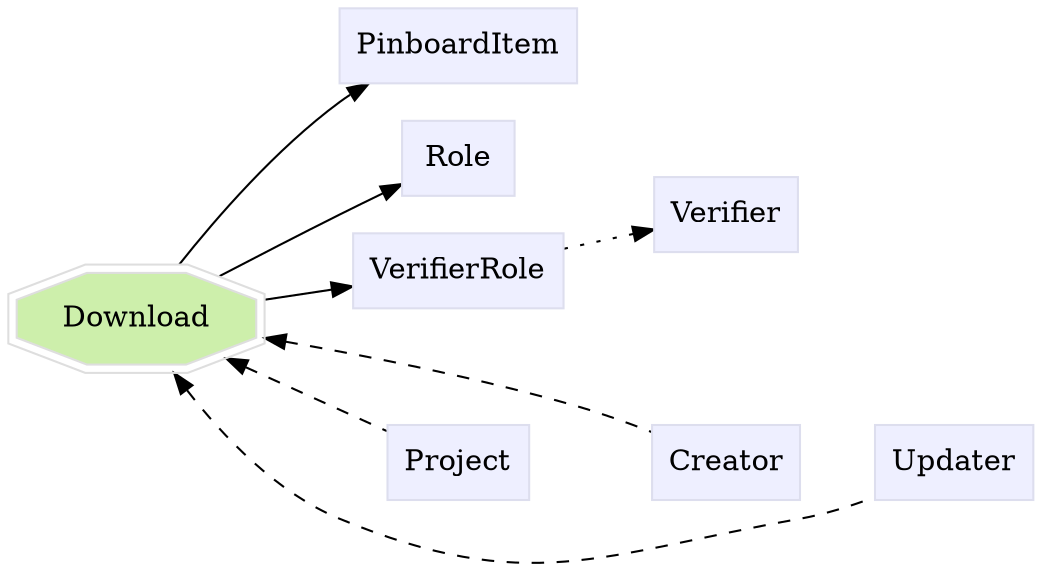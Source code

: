 digraph Download {
	graph [bb="0,0,429.73,263.97",
		label="",
		outputorder=edgesfirst,
		rankdir=LR
	];
	node [label="\N"];
	subgraph annotator_cluster {
		graph [rank=min];
	}
	subgraph core {
	}
	subgraph supporting {
		Download	[color="#dedede",
			fillcolor="#cdefab",
			group=target,
			height=0.61111,
			href="/develop/Data/models.html#download",
			label=Download,
			pos="57.366,114.97",
			shape=doubleoctagon,
			style=filled,
			target=_top,
			width=1.5935];
		PinboardItem	[color="#dddeee",
			fillcolor="#eeefff",
			group=supporting,
			height=0.5,
			href="/develop/Data/models.html#pinboard-item",
			label=PinboardItem,
			pos="195.86,245.97",
			shape=box,
			style=filled,
			target=_top,
			width=1.2535];
		Role	[color="#dddeee",
			fillcolor="#eeefff",
			group=supporting,
			height=0.5,
			href="/develop/Data/models.html#role",
			label=Role,
			pos="195.86,191.97",
			shape=box,
			style=filled,
			target=_top,
			width=0.75];
		VerifierRole	[color="#dddeee",
			fillcolor="#eeefff",
			group=supporting,
			height=0.5,
			href="/develop/Data/models.html#verifier-role",
			label=VerifierRole,
			pos="195.86,137.97",
			shape=box,
			style=filled,
			target=_top,
			width=1.1493];
		Verifier	[color="#dddeee",
			fillcolor="#eeefff",
			group=supporting,
			height=0.5,
			href="/develop/Data/models.html#verifier",
			label=Verifier,
			pos="305.61,164.97",
			shape=box,
			style=filled,
			target=_top,
			width=0.79514];
		Creator	[color="#dddeee",
			fillcolor="#eeefff",
			group=supporting,
			height=0.5,
			href="/develop/Data/models.html#creator",
			label=Creator,
			pos="305.61,45.973",
			shape=box,
			style=filled,
			target=_top,
			width=0.78472];
		Project	[color="#dddeee",
			fillcolor="#eeefff",
			group=supporting,
			height=0.5,
			href="/develop/Data/models.html#project",
			label=Project,
			pos="195.86,45.973",
			shape=box,
			style=filled,
			target=_top,
			width=0.75347];
		Updater	[color="#dddeee",
			fillcolor="#eeefff",
			group=supporting,
			height=0.5,
			href="/develop/Data/models.html#updater",
			label=Updater,
			pos="399.98,45.973",
			shape=box,
			style=filled,
			target=_top,
			width=0.82639];
	}
	Download -> PinboardItem	[pos="e,162.28,227.57 75.092,137.42 92.43,159.75 121.1,194.18 150.73,218.97 151.52,219.63 152.32,220.28 153.13,220.92"];
	Download -> Role	[pos="e,168.51,177.11 91.407,133.61 111.75,145.09 137.83,159.8 158.72,171.59"];
	Download -> VerifierRole	[pos="e,154.35,131.15 115.07,124.53 124.34,126.09 133.9,127.7 143.04,129.24"];
	Download -> Creator	[dir=back,
		pos="s,115.01,104.61 125.99,102.37 160.76,95.153 203.57,85.111 240.98,72.973 253.08,69.048 266.07,63.745 277.14,58.877",
		style=dashed];
	Download -> Project	[dir=back,
		pos="s,93.516,97.204 103.74,92.035 125.22,81.177 150.11,68.592 168.45,59.323",
		style=dashed];
	Download -> Updater	[dir=back,
		pos="s,71.772,92.871 78.211,83.592 94.561,60.909 120.01,32.049 150.73,18.973 225.78,-12.962 254.26,2.968 334.23,18.973 346.29,21.387 \
358.92,26.099 369.78,30.92",
		style=dashed];
	Role -> Verifier	[pos="e,276.64,171.98 223.22,185.37 236,182.17 251.6,178.25 265.72,174.72",
		style=invis];
	VerifierRole -> Verifier	[pos="e,276.55,157.94 237.59,148.18 246.73,150.47 256.4,152.89 265.47,155.17",
		style=dotted];
	Creator -> Updater	[pos="e,370,45.973 334.32,45.973 341.98,45.973 350.45,45.973 358.67,45.973",
		style=invis];
	Project -> Creator	[pos="e,277.02,45.973 223.22,45.973 235.97,45.973 251.53,45.973 265.62,45.973",
		style=invis];
}
